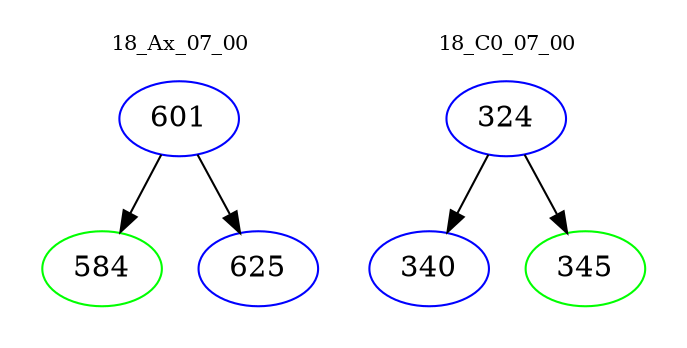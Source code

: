 digraph{
subgraph cluster_0 {
color = white
label = "18_Ax_07_00";
fontsize=10;
T0_601 [label="601", color="blue"]
T0_601 -> T0_584 [color="black"]
T0_584 [label="584", color="green"]
T0_601 -> T0_625 [color="black"]
T0_625 [label="625", color="blue"]
}
subgraph cluster_1 {
color = white
label = "18_C0_07_00";
fontsize=10;
T1_324 [label="324", color="blue"]
T1_324 -> T1_340 [color="black"]
T1_340 [label="340", color="blue"]
T1_324 -> T1_345 [color="black"]
T1_345 [label="345", color="green"]
}
}
